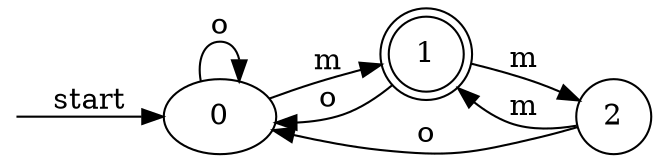 digraph dfa {
    rankdir = LR;
    __start [style = invis, shape = point];
    __start -> "0" [ label = "start" ];
    node [shape = doublecircle]; "1"
    node [shape = circle];
    "1" -> "0" [ label = "o" ];
    "1" -> "2" [ label = "m" ];
    "0" -> "0" [ label = "o" ];
    "0" -> "1" [ label = "m" ];
    "2" -> "0" [ label = "o" ];
    "2" -> "1" [ label = "m" ];
}
